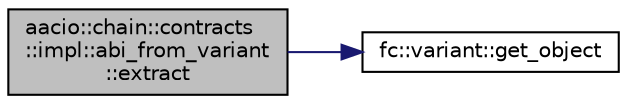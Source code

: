 digraph "aacio::chain::contracts::impl::abi_from_variant::extract"
{
  edge [fontname="Helvetica",fontsize="10",labelfontname="Helvetica",labelfontsize="10"];
  node [fontname="Helvetica",fontsize="10",shape=record];
  rankdir="LR";
  Node7 [label="aacio::chain::contracts\l::impl::abi_from_variant\l::extract",height=0.2,width=0.4,color="black", fillcolor="grey75", style="filled", fontcolor="black"];
  Node7 -> Node8 [color="midnightblue",fontsize="10",style="solid"];
  Node8 [label="fc::variant::get_object",height=0.2,width=0.4,color="black", fillcolor="white", style="filled",URL="$classfc_1_1variant.html#a17a7054a10963360c6a14d60f6e30128"];
}
